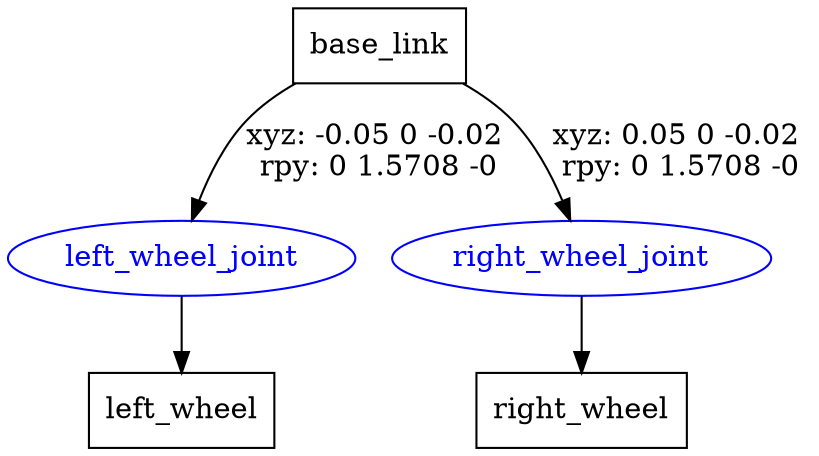 digraph G {
node [shape=box];
"base_link" [label="base_link"];
"left_wheel" [label="left_wheel"];
"right_wheel" [label="right_wheel"];
node [shape=ellipse, color=blue, fontcolor=blue];
"base_link" -> "left_wheel_joint" [label="xyz: -0.05 0 -0.02 \nrpy: 0 1.5708 -0"]
"left_wheel_joint" -> "left_wheel"
"base_link" -> "right_wheel_joint" [label="xyz: 0.05 0 -0.02 \nrpy: 0 1.5708 -0"]
"right_wheel_joint" -> "right_wheel"
}
